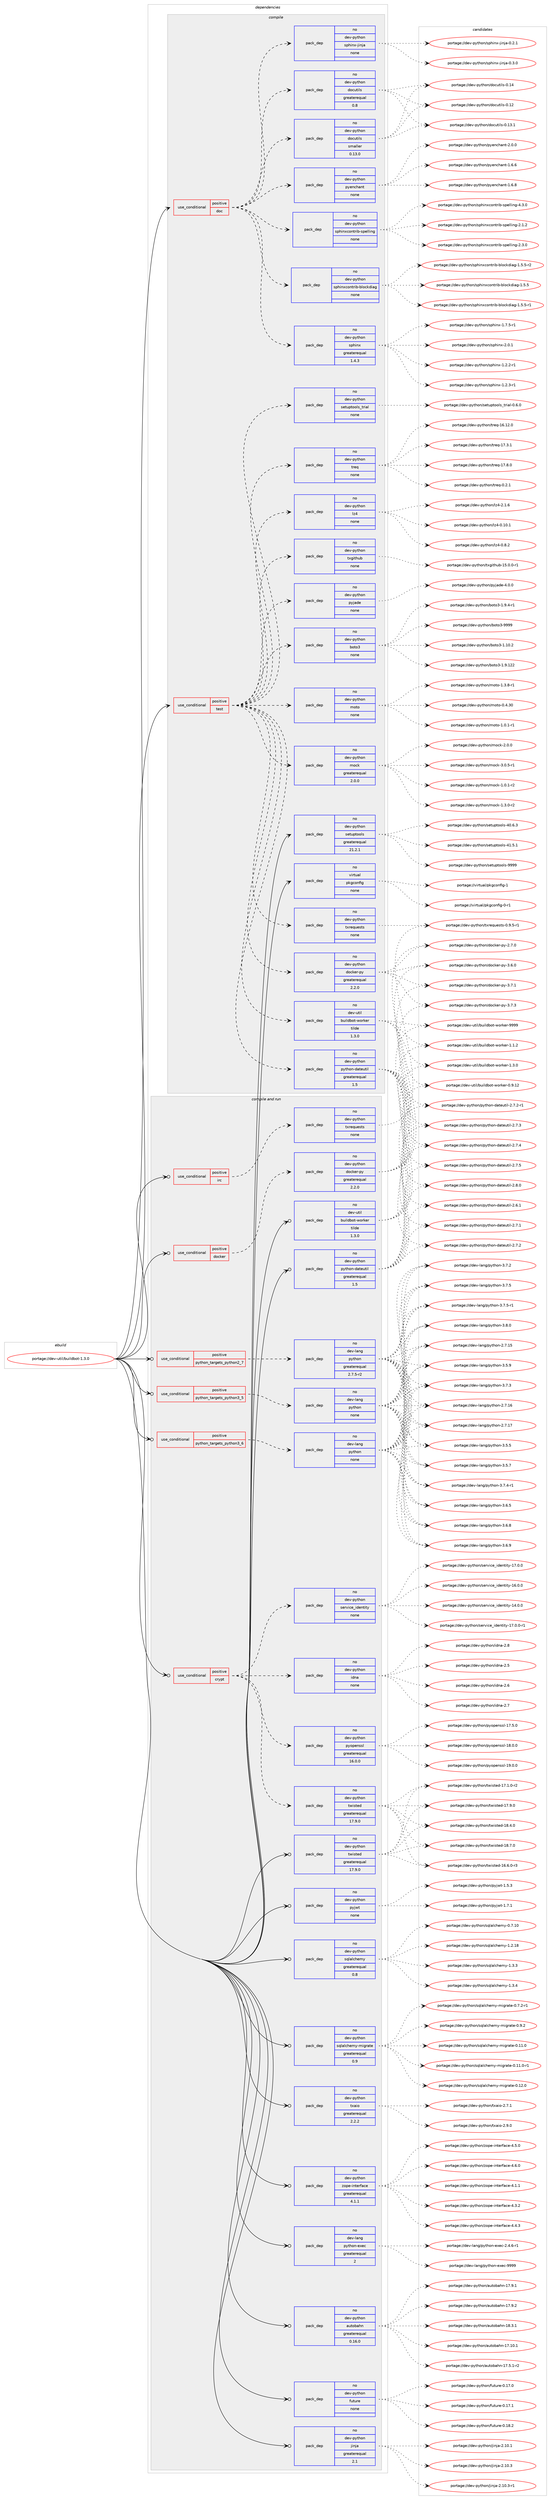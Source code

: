 digraph prolog {

# *************
# Graph options
# *************

newrank=true;
concentrate=true;
compound=true;
graph [rankdir=LR,fontname=Helvetica,fontsize=10,ranksep=1.5];#, ranksep=2.5, nodesep=0.2];
edge  [arrowhead=vee];
node  [fontname=Helvetica,fontsize=10];

# **********
# The ebuild
# **********

subgraph cluster_leftcol {
color=gray;
rank=same;
label=<<i>ebuild</i>>;
id [label="portage://dev-util/buildbot-1.3.0", color=red, width=4, href="../dev-util/buildbot-1.3.0.svg"];
}

# ****************
# The dependencies
# ****************

subgraph cluster_midcol {
color=gray;
label=<<i>dependencies</i>>;
subgraph cluster_compile {
fillcolor="#eeeeee";
style=filled;
label=<<i>compile</i>>;
subgraph cond70433 {
dependency259307 [label=<<TABLE BORDER="0" CELLBORDER="1" CELLSPACING="0" CELLPADDING="4"><TR><TD ROWSPAN="3" CELLPADDING="10">use_conditional</TD></TR><TR><TD>positive</TD></TR><TR><TD>doc</TD></TR></TABLE>>, shape=none, color=red];
subgraph pack185255 {
dependency259308 [label=<<TABLE BORDER="0" CELLBORDER="1" CELLSPACING="0" CELLPADDING="4" WIDTH="220"><TR><TD ROWSPAN="6" CELLPADDING="30">pack_dep</TD></TR><TR><TD WIDTH="110">no</TD></TR><TR><TD>dev-python</TD></TR><TR><TD>sphinx</TD></TR><TR><TD>greaterequal</TD></TR><TR><TD>1.4.3</TD></TR></TABLE>>, shape=none, color=blue];
}
dependency259307:e -> dependency259308:w [weight=20,style="dashed",arrowhead="vee"];
subgraph pack185256 {
dependency259309 [label=<<TABLE BORDER="0" CELLBORDER="1" CELLSPACING="0" CELLPADDING="4" WIDTH="220"><TR><TD ROWSPAN="6" CELLPADDING="30">pack_dep</TD></TR><TR><TD WIDTH="110">no</TD></TR><TR><TD>dev-python</TD></TR><TR><TD>sphinxcontrib-blockdiag</TD></TR><TR><TD>none</TD></TR><TR><TD></TD></TR></TABLE>>, shape=none, color=blue];
}
dependency259307:e -> dependency259309:w [weight=20,style="dashed",arrowhead="vee"];
subgraph pack185257 {
dependency259310 [label=<<TABLE BORDER="0" CELLBORDER="1" CELLSPACING="0" CELLPADDING="4" WIDTH="220"><TR><TD ROWSPAN="6" CELLPADDING="30">pack_dep</TD></TR><TR><TD WIDTH="110">no</TD></TR><TR><TD>dev-python</TD></TR><TR><TD>sphinxcontrib-spelling</TD></TR><TR><TD>none</TD></TR><TR><TD></TD></TR></TABLE>>, shape=none, color=blue];
}
dependency259307:e -> dependency259310:w [weight=20,style="dashed",arrowhead="vee"];
subgraph pack185258 {
dependency259311 [label=<<TABLE BORDER="0" CELLBORDER="1" CELLSPACING="0" CELLPADDING="4" WIDTH="220"><TR><TD ROWSPAN="6" CELLPADDING="30">pack_dep</TD></TR><TR><TD WIDTH="110">no</TD></TR><TR><TD>dev-python</TD></TR><TR><TD>pyenchant</TD></TR><TR><TD>none</TD></TR><TR><TD></TD></TR></TABLE>>, shape=none, color=blue];
}
dependency259307:e -> dependency259311:w [weight=20,style="dashed",arrowhead="vee"];
subgraph pack185259 {
dependency259312 [label=<<TABLE BORDER="0" CELLBORDER="1" CELLSPACING="0" CELLPADDING="4" WIDTH="220"><TR><TD ROWSPAN="6" CELLPADDING="30">pack_dep</TD></TR><TR><TD WIDTH="110">no</TD></TR><TR><TD>dev-python</TD></TR><TR><TD>docutils</TD></TR><TR><TD>greaterequal</TD></TR><TR><TD>0.8</TD></TR></TABLE>>, shape=none, color=blue];
}
dependency259307:e -> dependency259312:w [weight=20,style="dashed",arrowhead="vee"];
subgraph pack185260 {
dependency259313 [label=<<TABLE BORDER="0" CELLBORDER="1" CELLSPACING="0" CELLPADDING="4" WIDTH="220"><TR><TD ROWSPAN="6" CELLPADDING="30">pack_dep</TD></TR><TR><TD WIDTH="110">no</TD></TR><TR><TD>dev-python</TD></TR><TR><TD>docutils</TD></TR><TR><TD>smaller</TD></TR><TR><TD>0.13.0</TD></TR></TABLE>>, shape=none, color=blue];
}
dependency259307:e -> dependency259313:w [weight=20,style="dashed",arrowhead="vee"];
subgraph pack185261 {
dependency259314 [label=<<TABLE BORDER="0" CELLBORDER="1" CELLSPACING="0" CELLPADDING="4" WIDTH="220"><TR><TD ROWSPAN="6" CELLPADDING="30">pack_dep</TD></TR><TR><TD WIDTH="110">no</TD></TR><TR><TD>dev-python</TD></TR><TR><TD>sphinx-jinja</TD></TR><TR><TD>none</TD></TR><TR><TD></TD></TR></TABLE>>, shape=none, color=blue];
}
dependency259307:e -> dependency259314:w [weight=20,style="dashed",arrowhead="vee"];
}
id:e -> dependency259307:w [weight=20,style="solid",arrowhead="vee"];
subgraph cond70434 {
dependency259315 [label=<<TABLE BORDER="0" CELLBORDER="1" CELLSPACING="0" CELLPADDING="4"><TR><TD ROWSPAN="3" CELLPADDING="10">use_conditional</TD></TR><TR><TD>positive</TD></TR><TR><TD>test</TD></TR></TABLE>>, shape=none, color=red];
subgraph pack185262 {
dependency259316 [label=<<TABLE BORDER="0" CELLBORDER="1" CELLSPACING="0" CELLPADDING="4" WIDTH="220"><TR><TD ROWSPAN="6" CELLPADDING="30">pack_dep</TD></TR><TR><TD WIDTH="110">no</TD></TR><TR><TD>dev-python</TD></TR><TR><TD>python-dateutil</TD></TR><TR><TD>greaterequal</TD></TR><TR><TD>1.5</TD></TR></TABLE>>, shape=none, color=blue];
}
dependency259315:e -> dependency259316:w [weight=20,style="dashed",arrowhead="vee"];
subgraph pack185263 {
dependency259317 [label=<<TABLE BORDER="0" CELLBORDER="1" CELLSPACING="0" CELLPADDING="4" WIDTH="220"><TR><TD ROWSPAN="6" CELLPADDING="30">pack_dep</TD></TR><TR><TD WIDTH="110">no</TD></TR><TR><TD>dev-python</TD></TR><TR><TD>mock</TD></TR><TR><TD>greaterequal</TD></TR><TR><TD>2.0.0</TD></TR></TABLE>>, shape=none, color=blue];
}
dependency259315:e -> dependency259317:w [weight=20,style="dashed",arrowhead="vee"];
subgraph pack185264 {
dependency259318 [label=<<TABLE BORDER="0" CELLBORDER="1" CELLSPACING="0" CELLPADDING="4" WIDTH="220"><TR><TD ROWSPAN="6" CELLPADDING="30">pack_dep</TD></TR><TR><TD WIDTH="110">no</TD></TR><TR><TD>dev-python</TD></TR><TR><TD>moto</TD></TR><TR><TD>none</TD></TR><TR><TD></TD></TR></TABLE>>, shape=none, color=blue];
}
dependency259315:e -> dependency259318:w [weight=20,style="dashed",arrowhead="vee"];
subgraph pack185265 {
dependency259319 [label=<<TABLE BORDER="0" CELLBORDER="1" CELLSPACING="0" CELLPADDING="4" WIDTH="220"><TR><TD ROWSPAN="6" CELLPADDING="30">pack_dep</TD></TR><TR><TD WIDTH="110">no</TD></TR><TR><TD>dev-python</TD></TR><TR><TD>boto3</TD></TR><TR><TD>none</TD></TR><TR><TD></TD></TR></TABLE>>, shape=none, color=blue];
}
dependency259315:e -> dependency259319:w [weight=20,style="dashed",arrowhead="vee"];
subgraph pack185266 {
dependency259320 [label=<<TABLE BORDER="0" CELLBORDER="1" CELLSPACING="0" CELLPADDING="4" WIDTH="220"><TR><TD ROWSPAN="6" CELLPADDING="30">pack_dep</TD></TR><TR><TD WIDTH="110">no</TD></TR><TR><TD>dev-python</TD></TR><TR><TD>pyjade</TD></TR><TR><TD>none</TD></TR><TR><TD></TD></TR></TABLE>>, shape=none, color=blue];
}
dependency259315:e -> dependency259320:w [weight=20,style="dashed",arrowhead="vee"];
subgraph pack185267 {
dependency259321 [label=<<TABLE BORDER="0" CELLBORDER="1" CELLSPACING="0" CELLPADDING="4" WIDTH="220"><TR><TD ROWSPAN="6" CELLPADDING="30">pack_dep</TD></TR><TR><TD WIDTH="110">no</TD></TR><TR><TD>dev-python</TD></TR><TR><TD>txgithub</TD></TR><TR><TD>none</TD></TR><TR><TD></TD></TR></TABLE>>, shape=none, color=blue];
}
dependency259315:e -> dependency259321:w [weight=20,style="dashed",arrowhead="vee"];
subgraph pack185268 {
dependency259322 [label=<<TABLE BORDER="0" CELLBORDER="1" CELLSPACING="0" CELLPADDING="4" WIDTH="220"><TR><TD ROWSPAN="6" CELLPADDING="30">pack_dep</TD></TR><TR><TD WIDTH="110">no</TD></TR><TR><TD>dev-python</TD></TR><TR><TD>txrequests</TD></TR><TR><TD>none</TD></TR><TR><TD></TD></TR></TABLE>>, shape=none, color=blue];
}
dependency259315:e -> dependency259322:w [weight=20,style="dashed",arrowhead="vee"];
subgraph pack185269 {
dependency259323 [label=<<TABLE BORDER="0" CELLBORDER="1" CELLSPACING="0" CELLPADDING="4" WIDTH="220"><TR><TD ROWSPAN="6" CELLPADDING="30">pack_dep</TD></TR><TR><TD WIDTH="110">no</TD></TR><TR><TD>dev-python</TD></TR><TR><TD>lz4</TD></TR><TR><TD>none</TD></TR><TR><TD></TD></TR></TABLE>>, shape=none, color=blue];
}
dependency259315:e -> dependency259323:w [weight=20,style="dashed",arrowhead="vee"];
subgraph pack185270 {
dependency259324 [label=<<TABLE BORDER="0" CELLBORDER="1" CELLSPACING="0" CELLPADDING="4" WIDTH="220"><TR><TD ROWSPAN="6" CELLPADDING="30">pack_dep</TD></TR><TR><TD WIDTH="110">no</TD></TR><TR><TD>dev-python</TD></TR><TR><TD>treq</TD></TR><TR><TD>none</TD></TR><TR><TD></TD></TR></TABLE>>, shape=none, color=blue];
}
dependency259315:e -> dependency259324:w [weight=20,style="dashed",arrowhead="vee"];
subgraph pack185271 {
dependency259325 [label=<<TABLE BORDER="0" CELLBORDER="1" CELLSPACING="0" CELLPADDING="4" WIDTH="220"><TR><TD ROWSPAN="6" CELLPADDING="30">pack_dep</TD></TR><TR><TD WIDTH="110">no</TD></TR><TR><TD>dev-python</TD></TR><TR><TD>setuptools_trial</TD></TR><TR><TD>none</TD></TR><TR><TD></TD></TR></TABLE>>, shape=none, color=blue];
}
dependency259315:e -> dependency259325:w [weight=20,style="dashed",arrowhead="vee"];
subgraph pack185272 {
dependency259326 [label=<<TABLE BORDER="0" CELLBORDER="1" CELLSPACING="0" CELLPADDING="4" WIDTH="220"><TR><TD ROWSPAN="6" CELLPADDING="30">pack_dep</TD></TR><TR><TD WIDTH="110">no</TD></TR><TR><TD>dev-util</TD></TR><TR><TD>buildbot-worker</TD></TR><TR><TD>tilde</TD></TR><TR><TD>1.3.0</TD></TR></TABLE>>, shape=none, color=blue];
}
dependency259315:e -> dependency259326:w [weight=20,style="dashed",arrowhead="vee"];
subgraph pack185273 {
dependency259327 [label=<<TABLE BORDER="0" CELLBORDER="1" CELLSPACING="0" CELLPADDING="4" WIDTH="220"><TR><TD ROWSPAN="6" CELLPADDING="30">pack_dep</TD></TR><TR><TD WIDTH="110">no</TD></TR><TR><TD>dev-python</TD></TR><TR><TD>docker-py</TD></TR><TR><TD>greaterequal</TD></TR><TR><TD>2.2.0</TD></TR></TABLE>>, shape=none, color=blue];
}
dependency259315:e -> dependency259327:w [weight=20,style="dashed",arrowhead="vee"];
}
id:e -> dependency259315:w [weight=20,style="solid",arrowhead="vee"];
subgraph pack185274 {
dependency259328 [label=<<TABLE BORDER="0" CELLBORDER="1" CELLSPACING="0" CELLPADDING="4" WIDTH="220"><TR><TD ROWSPAN="6" CELLPADDING="30">pack_dep</TD></TR><TR><TD WIDTH="110">no</TD></TR><TR><TD>dev-python</TD></TR><TR><TD>setuptools</TD></TR><TR><TD>greaterequal</TD></TR><TR><TD>21.2.1</TD></TR></TABLE>>, shape=none, color=blue];
}
id:e -> dependency259328:w [weight=20,style="solid",arrowhead="vee"];
subgraph pack185275 {
dependency259329 [label=<<TABLE BORDER="0" CELLBORDER="1" CELLSPACING="0" CELLPADDING="4" WIDTH="220"><TR><TD ROWSPAN="6" CELLPADDING="30">pack_dep</TD></TR><TR><TD WIDTH="110">no</TD></TR><TR><TD>virtual</TD></TR><TR><TD>pkgconfig</TD></TR><TR><TD>none</TD></TR><TR><TD></TD></TR></TABLE>>, shape=none, color=blue];
}
id:e -> dependency259329:w [weight=20,style="solid",arrowhead="vee"];
}
subgraph cluster_compileandrun {
fillcolor="#eeeeee";
style=filled;
label=<<i>compile and run</i>>;
subgraph cond70435 {
dependency259330 [label=<<TABLE BORDER="0" CELLBORDER="1" CELLSPACING="0" CELLPADDING="4"><TR><TD ROWSPAN="3" CELLPADDING="10">use_conditional</TD></TR><TR><TD>positive</TD></TR><TR><TD>crypt</TD></TR></TABLE>>, shape=none, color=red];
subgraph pack185276 {
dependency259331 [label=<<TABLE BORDER="0" CELLBORDER="1" CELLSPACING="0" CELLPADDING="4" WIDTH="220"><TR><TD ROWSPAN="6" CELLPADDING="30">pack_dep</TD></TR><TR><TD WIDTH="110">no</TD></TR><TR><TD>dev-python</TD></TR><TR><TD>twisted</TD></TR><TR><TD>greaterequal</TD></TR><TR><TD>17.9.0</TD></TR></TABLE>>, shape=none, color=blue];
}
dependency259330:e -> dependency259331:w [weight=20,style="dashed",arrowhead="vee"];
subgraph pack185277 {
dependency259332 [label=<<TABLE BORDER="0" CELLBORDER="1" CELLSPACING="0" CELLPADDING="4" WIDTH="220"><TR><TD ROWSPAN="6" CELLPADDING="30">pack_dep</TD></TR><TR><TD WIDTH="110">no</TD></TR><TR><TD>dev-python</TD></TR><TR><TD>pyopenssl</TD></TR><TR><TD>greaterequal</TD></TR><TR><TD>16.0.0</TD></TR></TABLE>>, shape=none, color=blue];
}
dependency259330:e -> dependency259332:w [weight=20,style="dashed",arrowhead="vee"];
subgraph pack185278 {
dependency259333 [label=<<TABLE BORDER="0" CELLBORDER="1" CELLSPACING="0" CELLPADDING="4" WIDTH="220"><TR><TD ROWSPAN="6" CELLPADDING="30">pack_dep</TD></TR><TR><TD WIDTH="110">no</TD></TR><TR><TD>dev-python</TD></TR><TR><TD>idna</TD></TR><TR><TD>none</TD></TR><TR><TD></TD></TR></TABLE>>, shape=none, color=blue];
}
dependency259330:e -> dependency259333:w [weight=20,style="dashed",arrowhead="vee"];
subgraph pack185279 {
dependency259334 [label=<<TABLE BORDER="0" CELLBORDER="1" CELLSPACING="0" CELLPADDING="4" WIDTH="220"><TR><TD ROWSPAN="6" CELLPADDING="30">pack_dep</TD></TR><TR><TD WIDTH="110">no</TD></TR><TR><TD>dev-python</TD></TR><TR><TD>service_identity</TD></TR><TR><TD>none</TD></TR><TR><TD></TD></TR></TABLE>>, shape=none, color=blue];
}
dependency259330:e -> dependency259334:w [weight=20,style="dashed",arrowhead="vee"];
}
id:e -> dependency259330:w [weight=20,style="solid",arrowhead="odotvee"];
subgraph cond70436 {
dependency259335 [label=<<TABLE BORDER="0" CELLBORDER="1" CELLSPACING="0" CELLPADDING="4"><TR><TD ROWSPAN="3" CELLPADDING="10">use_conditional</TD></TR><TR><TD>positive</TD></TR><TR><TD>docker</TD></TR></TABLE>>, shape=none, color=red];
subgraph pack185280 {
dependency259336 [label=<<TABLE BORDER="0" CELLBORDER="1" CELLSPACING="0" CELLPADDING="4" WIDTH="220"><TR><TD ROWSPAN="6" CELLPADDING="30">pack_dep</TD></TR><TR><TD WIDTH="110">no</TD></TR><TR><TD>dev-python</TD></TR><TR><TD>docker-py</TD></TR><TR><TD>greaterequal</TD></TR><TR><TD>2.2.0</TD></TR></TABLE>>, shape=none, color=blue];
}
dependency259335:e -> dependency259336:w [weight=20,style="dashed",arrowhead="vee"];
}
id:e -> dependency259335:w [weight=20,style="solid",arrowhead="odotvee"];
subgraph cond70437 {
dependency259337 [label=<<TABLE BORDER="0" CELLBORDER="1" CELLSPACING="0" CELLPADDING="4"><TR><TD ROWSPAN="3" CELLPADDING="10">use_conditional</TD></TR><TR><TD>positive</TD></TR><TR><TD>irc</TD></TR></TABLE>>, shape=none, color=red];
subgraph pack185281 {
dependency259338 [label=<<TABLE BORDER="0" CELLBORDER="1" CELLSPACING="0" CELLPADDING="4" WIDTH="220"><TR><TD ROWSPAN="6" CELLPADDING="30">pack_dep</TD></TR><TR><TD WIDTH="110">no</TD></TR><TR><TD>dev-python</TD></TR><TR><TD>txrequests</TD></TR><TR><TD>none</TD></TR><TR><TD></TD></TR></TABLE>>, shape=none, color=blue];
}
dependency259337:e -> dependency259338:w [weight=20,style="dashed",arrowhead="vee"];
}
id:e -> dependency259337:w [weight=20,style="solid",arrowhead="odotvee"];
subgraph cond70438 {
dependency259339 [label=<<TABLE BORDER="0" CELLBORDER="1" CELLSPACING="0" CELLPADDING="4"><TR><TD ROWSPAN="3" CELLPADDING="10">use_conditional</TD></TR><TR><TD>positive</TD></TR><TR><TD>python_targets_python2_7</TD></TR></TABLE>>, shape=none, color=red];
subgraph pack185282 {
dependency259340 [label=<<TABLE BORDER="0" CELLBORDER="1" CELLSPACING="0" CELLPADDING="4" WIDTH="220"><TR><TD ROWSPAN="6" CELLPADDING="30">pack_dep</TD></TR><TR><TD WIDTH="110">no</TD></TR><TR><TD>dev-lang</TD></TR><TR><TD>python</TD></TR><TR><TD>greaterequal</TD></TR><TR><TD>2.7.5-r2</TD></TR></TABLE>>, shape=none, color=blue];
}
dependency259339:e -> dependency259340:w [weight=20,style="dashed",arrowhead="vee"];
}
id:e -> dependency259339:w [weight=20,style="solid",arrowhead="odotvee"];
subgraph cond70439 {
dependency259341 [label=<<TABLE BORDER="0" CELLBORDER="1" CELLSPACING="0" CELLPADDING="4"><TR><TD ROWSPAN="3" CELLPADDING="10">use_conditional</TD></TR><TR><TD>positive</TD></TR><TR><TD>python_targets_python3_5</TD></TR></TABLE>>, shape=none, color=red];
subgraph pack185283 {
dependency259342 [label=<<TABLE BORDER="0" CELLBORDER="1" CELLSPACING="0" CELLPADDING="4" WIDTH="220"><TR><TD ROWSPAN="6" CELLPADDING="30">pack_dep</TD></TR><TR><TD WIDTH="110">no</TD></TR><TR><TD>dev-lang</TD></TR><TR><TD>python</TD></TR><TR><TD>none</TD></TR><TR><TD></TD></TR></TABLE>>, shape=none, color=blue];
}
dependency259341:e -> dependency259342:w [weight=20,style="dashed",arrowhead="vee"];
}
id:e -> dependency259341:w [weight=20,style="solid",arrowhead="odotvee"];
subgraph cond70440 {
dependency259343 [label=<<TABLE BORDER="0" CELLBORDER="1" CELLSPACING="0" CELLPADDING="4"><TR><TD ROWSPAN="3" CELLPADDING="10">use_conditional</TD></TR><TR><TD>positive</TD></TR><TR><TD>python_targets_python3_6</TD></TR></TABLE>>, shape=none, color=red];
subgraph pack185284 {
dependency259344 [label=<<TABLE BORDER="0" CELLBORDER="1" CELLSPACING="0" CELLPADDING="4" WIDTH="220"><TR><TD ROWSPAN="6" CELLPADDING="30">pack_dep</TD></TR><TR><TD WIDTH="110">no</TD></TR><TR><TD>dev-lang</TD></TR><TR><TD>python</TD></TR><TR><TD>none</TD></TR><TR><TD></TD></TR></TABLE>>, shape=none, color=blue];
}
dependency259343:e -> dependency259344:w [weight=20,style="dashed",arrowhead="vee"];
}
id:e -> dependency259343:w [weight=20,style="solid",arrowhead="odotvee"];
subgraph pack185285 {
dependency259345 [label=<<TABLE BORDER="0" CELLBORDER="1" CELLSPACING="0" CELLPADDING="4" WIDTH="220"><TR><TD ROWSPAN="6" CELLPADDING="30">pack_dep</TD></TR><TR><TD WIDTH="110">no</TD></TR><TR><TD>dev-lang</TD></TR><TR><TD>python-exec</TD></TR><TR><TD>greaterequal</TD></TR><TR><TD>2</TD></TR></TABLE>>, shape=none, color=blue];
}
id:e -> dependency259345:w [weight=20,style="solid",arrowhead="odotvee"];
subgraph pack185286 {
dependency259346 [label=<<TABLE BORDER="0" CELLBORDER="1" CELLSPACING="0" CELLPADDING="4" WIDTH="220"><TR><TD ROWSPAN="6" CELLPADDING="30">pack_dep</TD></TR><TR><TD WIDTH="110">no</TD></TR><TR><TD>dev-python</TD></TR><TR><TD>autobahn</TD></TR><TR><TD>greaterequal</TD></TR><TR><TD>0.16.0</TD></TR></TABLE>>, shape=none, color=blue];
}
id:e -> dependency259346:w [weight=20,style="solid",arrowhead="odotvee"];
subgraph pack185287 {
dependency259347 [label=<<TABLE BORDER="0" CELLBORDER="1" CELLSPACING="0" CELLPADDING="4" WIDTH="220"><TR><TD ROWSPAN="6" CELLPADDING="30">pack_dep</TD></TR><TR><TD WIDTH="110">no</TD></TR><TR><TD>dev-python</TD></TR><TR><TD>future</TD></TR><TR><TD>none</TD></TR><TR><TD></TD></TR></TABLE>>, shape=none, color=blue];
}
id:e -> dependency259347:w [weight=20,style="solid",arrowhead="odotvee"];
subgraph pack185288 {
dependency259348 [label=<<TABLE BORDER="0" CELLBORDER="1" CELLSPACING="0" CELLPADDING="4" WIDTH="220"><TR><TD ROWSPAN="6" CELLPADDING="30">pack_dep</TD></TR><TR><TD WIDTH="110">no</TD></TR><TR><TD>dev-python</TD></TR><TR><TD>jinja</TD></TR><TR><TD>greaterequal</TD></TR><TR><TD>2.1</TD></TR></TABLE>>, shape=none, color=blue];
}
id:e -> dependency259348:w [weight=20,style="solid",arrowhead="odotvee"];
subgraph pack185289 {
dependency259349 [label=<<TABLE BORDER="0" CELLBORDER="1" CELLSPACING="0" CELLPADDING="4" WIDTH="220"><TR><TD ROWSPAN="6" CELLPADDING="30">pack_dep</TD></TR><TR><TD WIDTH="110">no</TD></TR><TR><TD>dev-python</TD></TR><TR><TD>pyjwt</TD></TR><TR><TD>none</TD></TR><TR><TD></TD></TR></TABLE>>, shape=none, color=blue];
}
id:e -> dependency259349:w [weight=20,style="solid",arrowhead="odotvee"];
subgraph pack185290 {
dependency259350 [label=<<TABLE BORDER="0" CELLBORDER="1" CELLSPACING="0" CELLPADDING="4" WIDTH="220"><TR><TD ROWSPAN="6" CELLPADDING="30">pack_dep</TD></TR><TR><TD WIDTH="110">no</TD></TR><TR><TD>dev-python</TD></TR><TR><TD>python-dateutil</TD></TR><TR><TD>greaterequal</TD></TR><TR><TD>1.5</TD></TR></TABLE>>, shape=none, color=blue];
}
id:e -> dependency259350:w [weight=20,style="solid",arrowhead="odotvee"];
subgraph pack185291 {
dependency259351 [label=<<TABLE BORDER="0" CELLBORDER="1" CELLSPACING="0" CELLPADDING="4" WIDTH="220"><TR><TD ROWSPAN="6" CELLPADDING="30">pack_dep</TD></TR><TR><TD WIDTH="110">no</TD></TR><TR><TD>dev-python</TD></TR><TR><TD>sqlalchemy</TD></TR><TR><TD>greaterequal</TD></TR><TR><TD>0.8</TD></TR></TABLE>>, shape=none, color=blue];
}
id:e -> dependency259351:w [weight=20,style="solid",arrowhead="odotvee"];
subgraph pack185292 {
dependency259352 [label=<<TABLE BORDER="0" CELLBORDER="1" CELLSPACING="0" CELLPADDING="4" WIDTH="220"><TR><TD ROWSPAN="6" CELLPADDING="30">pack_dep</TD></TR><TR><TD WIDTH="110">no</TD></TR><TR><TD>dev-python</TD></TR><TR><TD>sqlalchemy-migrate</TD></TR><TR><TD>greaterequal</TD></TR><TR><TD>0.9</TD></TR></TABLE>>, shape=none, color=blue];
}
id:e -> dependency259352:w [weight=20,style="solid",arrowhead="odotvee"];
subgraph pack185293 {
dependency259353 [label=<<TABLE BORDER="0" CELLBORDER="1" CELLSPACING="0" CELLPADDING="4" WIDTH="220"><TR><TD ROWSPAN="6" CELLPADDING="30">pack_dep</TD></TR><TR><TD WIDTH="110">no</TD></TR><TR><TD>dev-python</TD></TR><TR><TD>twisted</TD></TR><TR><TD>greaterequal</TD></TR><TR><TD>17.9.0</TD></TR></TABLE>>, shape=none, color=blue];
}
id:e -> dependency259353:w [weight=20,style="solid",arrowhead="odotvee"];
subgraph pack185294 {
dependency259354 [label=<<TABLE BORDER="0" CELLBORDER="1" CELLSPACING="0" CELLPADDING="4" WIDTH="220"><TR><TD ROWSPAN="6" CELLPADDING="30">pack_dep</TD></TR><TR><TD WIDTH="110">no</TD></TR><TR><TD>dev-python</TD></TR><TR><TD>txaio</TD></TR><TR><TD>greaterequal</TD></TR><TR><TD>2.2.2</TD></TR></TABLE>>, shape=none, color=blue];
}
id:e -> dependency259354:w [weight=20,style="solid",arrowhead="odotvee"];
subgraph pack185295 {
dependency259355 [label=<<TABLE BORDER="0" CELLBORDER="1" CELLSPACING="0" CELLPADDING="4" WIDTH="220"><TR><TD ROWSPAN="6" CELLPADDING="30">pack_dep</TD></TR><TR><TD WIDTH="110">no</TD></TR><TR><TD>dev-python</TD></TR><TR><TD>zope-interface</TD></TR><TR><TD>greaterequal</TD></TR><TR><TD>4.1.1</TD></TR></TABLE>>, shape=none, color=blue];
}
id:e -> dependency259355:w [weight=20,style="solid",arrowhead="odotvee"];
subgraph pack185296 {
dependency259356 [label=<<TABLE BORDER="0" CELLBORDER="1" CELLSPACING="0" CELLPADDING="4" WIDTH="220"><TR><TD ROWSPAN="6" CELLPADDING="30">pack_dep</TD></TR><TR><TD WIDTH="110">no</TD></TR><TR><TD>dev-util</TD></TR><TR><TD>buildbot-worker</TD></TR><TR><TD>tilde</TD></TR><TR><TD>1.3.0</TD></TR></TABLE>>, shape=none, color=blue];
}
id:e -> dependency259356:w [weight=20,style="solid",arrowhead="odotvee"];
}
subgraph cluster_run {
fillcolor="#eeeeee";
style=filled;
label=<<i>run</i>>;
}
}

# **************
# The candidates
# **************

subgraph cluster_choices {
rank=same;
color=gray;
label=<<i>candidates</i>>;

subgraph choice185255 {
color=black;
nodesep=1;
choiceportage10010111845112121116104111110471151121041051101204549465046504511449 [label="portage://dev-python/sphinx-1.2.2-r1", color=red, width=4,href="../dev-python/sphinx-1.2.2-r1.svg"];
choiceportage10010111845112121116104111110471151121041051101204549465046514511449 [label="portage://dev-python/sphinx-1.2.3-r1", color=red, width=4,href="../dev-python/sphinx-1.2.3-r1.svg"];
choiceportage10010111845112121116104111110471151121041051101204549465546534511449 [label="portage://dev-python/sphinx-1.7.5-r1", color=red, width=4,href="../dev-python/sphinx-1.7.5-r1.svg"];
choiceportage1001011184511212111610411111047115112104105110120455046484649 [label="portage://dev-python/sphinx-2.0.1", color=red, width=4,href="../dev-python/sphinx-2.0.1.svg"];
dependency259308:e -> choiceportage10010111845112121116104111110471151121041051101204549465046504511449:w [style=dotted,weight="100"];
dependency259308:e -> choiceportage10010111845112121116104111110471151121041051101204549465046514511449:w [style=dotted,weight="100"];
dependency259308:e -> choiceportage10010111845112121116104111110471151121041051101204549465546534511449:w [style=dotted,weight="100"];
dependency259308:e -> choiceportage1001011184511212111610411111047115112104105110120455046484649:w [style=dotted,weight="100"];
}
subgraph choice185256 {
color=black;
nodesep=1;
choiceportage1001011184511212111610411111047115112104105110120991111101161141059845981081119910710010597103454946534653 [label="portage://dev-python/sphinxcontrib-blockdiag-1.5.5", color=red, width=4,href="../dev-python/sphinxcontrib-blockdiag-1.5.5.svg"];
choiceportage10010111845112121116104111110471151121041051101209911111011611410598459810811199107100105971034549465346534511449 [label="portage://dev-python/sphinxcontrib-blockdiag-1.5.5-r1", color=red, width=4,href="../dev-python/sphinxcontrib-blockdiag-1.5.5-r1.svg"];
choiceportage10010111845112121116104111110471151121041051101209911111011611410598459810811199107100105971034549465346534511450 [label="portage://dev-python/sphinxcontrib-blockdiag-1.5.5-r2", color=red, width=4,href="../dev-python/sphinxcontrib-blockdiag-1.5.5-r2.svg"];
dependency259309:e -> choiceportage1001011184511212111610411111047115112104105110120991111101161141059845981081119910710010597103454946534653:w [style=dotted,weight="100"];
dependency259309:e -> choiceportage10010111845112121116104111110471151121041051101209911111011611410598459810811199107100105971034549465346534511449:w [style=dotted,weight="100"];
dependency259309:e -> choiceportage10010111845112121116104111110471151121041051101209911111011611410598459810811199107100105971034549465346534511450:w [style=dotted,weight="100"];
}
subgraph choice185257 {
color=black;
nodesep=1;
choiceportage1001011184511212111610411111047115112104105110120991111101161141059845115112101108108105110103455046494650 [label="portage://dev-python/sphinxcontrib-spelling-2.1.2", color=red, width=4,href="../dev-python/sphinxcontrib-spelling-2.1.2.svg"];
choiceportage1001011184511212111610411111047115112104105110120991111101161141059845115112101108108105110103455046514648 [label="portage://dev-python/sphinxcontrib-spelling-2.3.0", color=red, width=4,href="../dev-python/sphinxcontrib-spelling-2.3.0.svg"];
choiceportage1001011184511212111610411111047115112104105110120991111101161141059845115112101108108105110103455246514648 [label="portage://dev-python/sphinxcontrib-spelling-4.3.0", color=red, width=4,href="../dev-python/sphinxcontrib-spelling-4.3.0.svg"];
dependency259310:e -> choiceportage1001011184511212111610411111047115112104105110120991111101161141059845115112101108108105110103455046494650:w [style=dotted,weight="100"];
dependency259310:e -> choiceportage1001011184511212111610411111047115112104105110120991111101161141059845115112101108108105110103455046514648:w [style=dotted,weight="100"];
dependency259310:e -> choiceportage1001011184511212111610411111047115112104105110120991111101161141059845115112101108108105110103455246514648:w [style=dotted,weight="100"];
}
subgraph choice185258 {
color=black;
nodesep=1;
choiceportage10010111845112121116104111110471121211011109910497110116454946544654 [label="portage://dev-python/pyenchant-1.6.6", color=red, width=4,href="../dev-python/pyenchant-1.6.6.svg"];
choiceportage10010111845112121116104111110471121211011109910497110116454946544656 [label="portage://dev-python/pyenchant-1.6.8", color=red, width=4,href="../dev-python/pyenchant-1.6.8.svg"];
choiceportage10010111845112121116104111110471121211011109910497110116455046484648 [label="portage://dev-python/pyenchant-2.0.0", color=red, width=4,href="../dev-python/pyenchant-2.0.0.svg"];
dependency259311:e -> choiceportage10010111845112121116104111110471121211011109910497110116454946544654:w [style=dotted,weight="100"];
dependency259311:e -> choiceportage10010111845112121116104111110471121211011109910497110116454946544656:w [style=dotted,weight="100"];
dependency259311:e -> choiceportage10010111845112121116104111110471121211011109910497110116455046484648:w [style=dotted,weight="100"];
}
subgraph choice185259 {
color=black;
nodesep=1;
choiceportage1001011184511212111610411111047100111991171161051081154548464950 [label="portage://dev-python/docutils-0.12", color=red, width=4,href="../dev-python/docutils-0.12.svg"];
choiceportage10010111845112121116104111110471001119911711610510811545484649514649 [label="portage://dev-python/docutils-0.13.1", color=red, width=4,href="../dev-python/docutils-0.13.1.svg"];
choiceportage1001011184511212111610411111047100111991171161051081154548464952 [label="portage://dev-python/docutils-0.14", color=red, width=4,href="../dev-python/docutils-0.14.svg"];
dependency259312:e -> choiceportage1001011184511212111610411111047100111991171161051081154548464950:w [style=dotted,weight="100"];
dependency259312:e -> choiceportage10010111845112121116104111110471001119911711610510811545484649514649:w [style=dotted,weight="100"];
dependency259312:e -> choiceportage1001011184511212111610411111047100111991171161051081154548464952:w [style=dotted,weight="100"];
}
subgraph choice185260 {
color=black;
nodesep=1;
choiceportage1001011184511212111610411111047100111991171161051081154548464950 [label="portage://dev-python/docutils-0.12", color=red, width=4,href="../dev-python/docutils-0.12.svg"];
choiceportage10010111845112121116104111110471001119911711610510811545484649514649 [label="portage://dev-python/docutils-0.13.1", color=red, width=4,href="../dev-python/docutils-0.13.1.svg"];
choiceportage1001011184511212111610411111047100111991171161051081154548464952 [label="portage://dev-python/docutils-0.14", color=red, width=4,href="../dev-python/docutils-0.14.svg"];
dependency259313:e -> choiceportage1001011184511212111610411111047100111991171161051081154548464950:w [style=dotted,weight="100"];
dependency259313:e -> choiceportage10010111845112121116104111110471001119911711610510811545484649514649:w [style=dotted,weight="100"];
dependency259313:e -> choiceportage1001011184511212111610411111047100111991171161051081154548464952:w [style=dotted,weight="100"];
}
subgraph choice185261 {
color=black;
nodesep=1;
choiceportage10010111845112121116104111110471151121041051101204510610511010697454846504649 [label="portage://dev-python/sphinx-jinja-0.2.1", color=red, width=4,href="../dev-python/sphinx-jinja-0.2.1.svg"];
choiceportage10010111845112121116104111110471151121041051101204510610511010697454846514648 [label="portage://dev-python/sphinx-jinja-0.3.0", color=red, width=4,href="../dev-python/sphinx-jinja-0.3.0.svg"];
dependency259314:e -> choiceportage10010111845112121116104111110471151121041051101204510610511010697454846504649:w [style=dotted,weight="100"];
dependency259314:e -> choiceportage10010111845112121116104111110471151121041051101204510610511010697454846514648:w [style=dotted,weight="100"];
}
subgraph choice185262 {
color=black;
nodesep=1;
choiceportage10010111845112121116104111110471121211161041111104510097116101117116105108455046544649 [label="portage://dev-python/python-dateutil-2.6.1", color=red, width=4,href="../dev-python/python-dateutil-2.6.1.svg"];
choiceportage10010111845112121116104111110471121211161041111104510097116101117116105108455046554649 [label="portage://dev-python/python-dateutil-2.7.1", color=red, width=4,href="../dev-python/python-dateutil-2.7.1.svg"];
choiceportage10010111845112121116104111110471121211161041111104510097116101117116105108455046554650 [label="portage://dev-python/python-dateutil-2.7.2", color=red, width=4,href="../dev-python/python-dateutil-2.7.2.svg"];
choiceportage100101118451121211161041111104711212111610411111045100971161011171161051084550465546504511449 [label="portage://dev-python/python-dateutil-2.7.2-r1", color=red, width=4,href="../dev-python/python-dateutil-2.7.2-r1.svg"];
choiceportage10010111845112121116104111110471121211161041111104510097116101117116105108455046554651 [label="portage://dev-python/python-dateutil-2.7.3", color=red, width=4,href="../dev-python/python-dateutil-2.7.3.svg"];
choiceportage10010111845112121116104111110471121211161041111104510097116101117116105108455046554652 [label="portage://dev-python/python-dateutil-2.7.4", color=red, width=4,href="../dev-python/python-dateutil-2.7.4.svg"];
choiceportage10010111845112121116104111110471121211161041111104510097116101117116105108455046554653 [label="portage://dev-python/python-dateutil-2.7.5", color=red, width=4,href="../dev-python/python-dateutil-2.7.5.svg"];
choiceportage10010111845112121116104111110471121211161041111104510097116101117116105108455046564648 [label="portage://dev-python/python-dateutil-2.8.0", color=red, width=4,href="../dev-python/python-dateutil-2.8.0.svg"];
dependency259316:e -> choiceportage10010111845112121116104111110471121211161041111104510097116101117116105108455046544649:w [style=dotted,weight="100"];
dependency259316:e -> choiceportage10010111845112121116104111110471121211161041111104510097116101117116105108455046554649:w [style=dotted,weight="100"];
dependency259316:e -> choiceportage10010111845112121116104111110471121211161041111104510097116101117116105108455046554650:w [style=dotted,weight="100"];
dependency259316:e -> choiceportage100101118451121211161041111104711212111610411111045100971161011171161051084550465546504511449:w [style=dotted,weight="100"];
dependency259316:e -> choiceportage10010111845112121116104111110471121211161041111104510097116101117116105108455046554651:w [style=dotted,weight="100"];
dependency259316:e -> choiceportage10010111845112121116104111110471121211161041111104510097116101117116105108455046554652:w [style=dotted,weight="100"];
dependency259316:e -> choiceportage10010111845112121116104111110471121211161041111104510097116101117116105108455046554653:w [style=dotted,weight="100"];
dependency259316:e -> choiceportage10010111845112121116104111110471121211161041111104510097116101117116105108455046564648:w [style=dotted,weight="100"];
}
subgraph choice185263 {
color=black;
nodesep=1;
choiceportage1001011184511212111610411111047109111991074549464846494511450 [label="portage://dev-python/mock-1.0.1-r2", color=red, width=4,href="../dev-python/mock-1.0.1-r2.svg"];
choiceportage1001011184511212111610411111047109111991074549465146484511450 [label="portage://dev-python/mock-1.3.0-r2", color=red, width=4,href="../dev-python/mock-1.3.0-r2.svg"];
choiceportage100101118451121211161041111104710911199107455046484648 [label="portage://dev-python/mock-2.0.0", color=red, width=4,href="../dev-python/mock-2.0.0.svg"];
choiceportage1001011184511212111610411111047109111991074551464846534511449 [label="portage://dev-python/mock-3.0.5-r1", color=red, width=4,href="../dev-python/mock-3.0.5-r1.svg"];
dependency259317:e -> choiceportage1001011184511212111610411111047109111991074549464846494511450:w [style=dotted,weight="100"];
dependency259317:e -> choiceportage1001011184511212111610411111047109111991074549465146484511450:w [style=dotted,weight="100"];
dependency259317:e -> choiceportage100101118451121211161041111104710911199107455046484648:w [style=dotted,weight="100"];
dependency259317:e -> choiceportage1001011184511212111610411111047109111991074551464846534511449:w [style=dotted,weight="100"];
}
subgraph choice185264 {
color=black;
nodesep=1;
choiceportage100101118451121211161041111104710911111611145484652465148 [label="portage://dev-python/moto-0.4.30", color=red, width=4,href="../dev-python/moto-0.4.30.svg"];
choiceportage10010111845112121116104111110471091111161114549464846494511449 [label="portage://dev-python/moto-1.0.1-r1", color=red, width=4,href="../dev-python/moto-1.0.1-r1.svg"];
choiceportage10010111845112121116104111110471091111161114549465146564511449 [label="portage://dev-python/moto-1.3.8-r1", color=red, width=4,href="../dev-python/moto-1.3.8-r1.svg"];
dependency259318:e -> choiceportage100101118451121211161041111104710911111611145484652465148:w [style=dotted,weight="100"];
dependency259318:e -> choiceportage10010111845112121116104111110471091111161114549464846494511449:w [style=dotted,weight="100"];
dependency259318:e -> choiceportage10010111845112121116104111110471091111161114549465146564511449:w [style=dotted,weight="100"];
}
subgraph choice185265 {
color=black;
nodesep=1;
choiceportage1001011184511212111610411111047981111161115145494649484650 [label="portage://dev-python/boto3-1.10.2", color=red, width=4,href="../dev-python/boto3-1.10.2.svg"];
choiceportage100101118451121211161041111104798111116111514549465746495050 [label="portage://dev-python/boto3-1.9.122", color=red, width=4,href="../dev-python/boto3-1.9.122.svg"];
choiceportage100101118451121211161041111104798111116111514549465746524511449 [label="portage://dev-python/boto3-1.9.4-r1", color=red, width=4,href="../dev-python/boto3-1.9.4-r1.svg"];
choiceportage100101118451121211161041111104798111116111514557575757 [label="portage://dev-python/boto3-9999", color=red, width=4,href="../dev-python/boto3-9999.svg"];
dependency259319:e -> choiceportage1001011184511212111610411111047981111161115145494649484650:w [style=dotted,weight="100"];
dependency259319:e -> choiceportage100101118451121211161041111104798111116111514549465746495050:w [style=dotted,weight="100"];
dependency259319:e -> choiceportage100101118451121211161041111104798111116111514549465746524511449:w [style=dotted,weight="100"];
dependency259319:e -> choiceportage100101118451121211161041111104798111116111514557575757:w [style=dotted,weight="100"];
}
subgraph choice185266 {
color=black;
nodesep=1;
choiceportage100101118451121211161041111104711212110697100101455246484648 [label="portage://dev-python/pyjade-4.0.0", color=red, width=4,href="../dev-python/pyjade-4.0.0.svg"];
dependency259320:e -> choiceportage100101118451121211161041111104711212110697100101455246484648:w [style=dotted,weight="100"];
}
subgraph choice185267 {
color=black;
nodesep=1;
choiceportage100101118451121211161041111104711612010310511610411798454953464846484511449 [label="portage://dev-python/txgithub-15.0.0-r1", color=red, width=4,href="../dev-python/txgithub-15.0.0-r1.svg"];
dependency259321:e -> choiceportage100101118451121211161041111104711612010310511610411798454953464846484511449:w [style=dotted,weight="100"];
}
subgraph choice185268 {
color=black;
nodesep=1;
choiceportage10010111845112121116104111110471161201141011131171011151161154548465746534511449 [label="portage://dev-python/txrequests-0.9.5-r1", color=red, width=4,href="../dev-python/txrequests-0.9.5-r1.svg"];
dependency259322:e -> choiceportage10010111845112121116104111110471161201141011131171011151161154548465746534511449:w [style=dotted,weight="100"];
}
subgraph choice185269 {
color=black;
nodesep=1;
choiceportage10010111845112121116104111110471081225245484649484649 [label="portage://dev-python/lz4-0.10.1", color=red, width=4,href="../dev-python/lz4-0.10.1.svg"];
choiceportage100101118451121211161041111104710812252454846564650 [label="portage://dev-python/lz4-0.8.2", color=red, width=4,href="../dev-python/lz4-0.8.2.svg"];
choiceportage100101118451121211161041111104710812252455046494654 [label="portage://dev-python/lz4-2.1.6", color=red, width=4,href="../dev-python/lz4-2.1.6.svg"];
dependency259323:e -> choiceportage10010111845112121116104111110471081225245484649484649:w [style=dotted,weight="100"];
dependency259323:e -> choiceportage100101118451121211161041111104710812252454846564650:w [style=dotted,weight="100"];
dependency259323:e -> choiceportage100101118451121211161041111104710812252455046494654:w [style=dotted,weight="100"];
}
subgraph choice185270 {
color=black;
nodesep=1;
choiceportage1001011184511212111610411111047116114101113454846504649 [label="portage://dev-python/treq-0.2.1", color=red, width=4,href="../dev-python/treq-0.2.1.svg"];
choiceportage10010111845112121116104111110471161141011134549544649504648 [label="portage://dev-python/treq-16.12.0", color=red, width=4,href="../dev-python/treq-16.12.0.svg"];
choiceportage100101118451121211161041111104711611410111345495546514649 [label="portage://dev-python/treq-17.3.1", color=red, width=4,href="../dev-python/treq-17.3.1.svg"];
choiceportage100101118451121211161041111104711611410111345495546564648 [label="portage://dev-python/treq-17.8.0", color=red, width=4,href="../dev-python/treq-17.8.0.svg"];
dependency259324:e -> choiceportage1001011184511212111610411111047116114101113454846504649:w [style=dotted,weight="100"];
dependency259324:e -> choiceportage10010111845112121116104111110471161141011134549544649504648:w [style=dotted,weight="100"];
dependency259324:e -> choiceportage100101118451121211161041111104711611410111345495546514649:w [style=dotted,weight="100"];
dependency259324:e -> choiceportage100101118451121211161041111104711611410111345495546564648:w [style=dotted,weight="100"];
}
subgraph choice185271 {
color=black;
nodesep=1;
choiceportage10010111845112121116104111110471151011161171121161111111081159511611410597108454846544648 [label="portage://dev-python/setuptools_trial-0.6.0", color=red, width=4,href="../dev-python/setuptools_trial-0.6.0.svg"];
dependency259325:e -> choiceportage10010111845112121116104111110471151011161171121161111111081159511611410597108454846544648:w [style=dotted,weight="100"];
}
subgraph choice185272 {
color=black;
nodesep=1;
choiceportage100101118451171161051084798117105108100981111164511911111410710111445484657464950 [label="portage://dev-util/buildbot-worker-0.9.12", color=red, width=4,href="../dev-util/buildbot-worker-0.9.12.svg"];
choiceportage1001011184511711610510847981171051081009811111645119111114107101114454946494650 [label="portage://dev-util/buildbot-worker-1.1.2", color=red, width=4,href="../dev-util/buildbot-worker-1.1.2.svg"];
choiceportage1001011184511711610510847981171051081009811111645119111114107101114454946514648 [label="portage://dev-util/buildbot-worker-1.3.0", color=red, width=4,href="../dev-util/buildbot-worker-1.3.0.svg"];
choiceportage10010111845117116105108479811710510810098111116451191111141071011144557575757 [label="portage://dev-util/buildbot-worker-9999", color=red, width=4,href="../dev-util/buildbot-worker-9999.svg"];
dependency259326:e -> choiceportage100101118451171161051084798117105108100981111164511911111410710111445484657464950:w [style=dotted,weight="100"];
dependency259326:e -> choiceportage1001011184511711610510847981171051081009811111645119111114107101114454946494650:w [style=dotted,weight="100"];
dependency259326:e -> choiceportage1001011184511711610510847981171051081009811111645119111114107101114454946514648:w [style=dotted,weight="100"];
dependency259326:e -> choiceportage10010111845117116105108479811710510810098111116451191111141071011144557575757:w [style=dotted,weight="100"];
}
subgraph choice185273 {
color=black;
nodesep=1;
choiceportage10010111845112121116104111110471001119910710111445112121455046554648 [label="portage://dev-python/docker-py-2.7.0", color=red, width=4,href="../dev-python/docker-py-2.7.0.svg"];
choiceportage10010111845112121116104111110471001119910710111445112121455146544648 [label="portage://dev-python/docker-py-3.6.0", color=red, width=4,href="../dev-python/docker-py-3.6.0.svg"];
choiceportage10010111845112121116104111110471001119910710111445112121455146554649 [label="portage://dev-python/docker-py-3.7.1", color=red, width=4,href="../dev-python/docker-py-3.7.1.svg"];
choiceportage10010111845112121116104111110471001119910710111445112121455146554651 [label="portage://dev-python/docker-py-3.7.3", color=red, width=4,href="../dev-python/docker-py-3.7.3.svg"];
dependency259327:e -> choiceportage10010111845112121116104111110471001119910710111445112121455046554648:w [style=dotted,weight="100"];
dependency259327:e -> choiceportage10010111845112121116104111110471001119910710111445112121455146544648:w [style=dotted,weight="100"];
dependency259327:e -> choiceportage10010111845112121116104111110471001119910710111445112121455146554649:w [style=dotted,weight="100"];
dependency259327:e -> choiceportage10010111845112121116104111110471001119910710111445112121455146554651:w [style=dotted,weight="100"];
}
subgraph choice185274 {
color=black;
nodesep=1;
choiceportage100101118451121211161041111104711510111611711211611111110811545524846544651 [label="portage://dev-python/setuptools-40.6.3", color=red, width=4,href="../dev-python/setuptools-40.6.3.svg"];
choiceportage100101118451121211161041111104711510111611711211611111110811545524946534649 [label="portage://dev-python/setuptools-41.5.1", color=red, width=4,href="../dev-python/setuptools-41.5.1.svg"];
choiceportage10010111845112121116104111110471151011161171121161111111081154557575757 [label="portage://dev-python/setuptools-9999", color=red, width=4,href="../dev-python/setuptools-9999.svg"];
dependency259328:e -> choiceportage100101118451121211161041111104711510111611711211611111110811545524846544651:w [style=dotted,weight="100"];
dependency259328:e -> choiceportage100101118451121211161041111104711510111611711211611111110811545524946534649:w [style=dotted,weight="100"];
dependency259328:e -> choiceportage10010111845112121116104111110471151011161171121161111111081154557575757:w [style=dotted,weight="100"];
}
subgraph choice185275 {
color=black;
nodesep=1;
choiceportage11810511411611797108471121071039911111010210510345484511449 [label="portage://virtual/pkgconfig-0-r1", color=red, width=4,href="../virtual/pkgconfig-0-r1.svg"];
choiceportage1181051141161179710847112107103991111101021051034549 [label="portage://virtual/pkgconfig-1", color=red, width=4,href="../virtual/pkgconfig-1.svg"];
dependency259329:e -> choiceportage11810511411611797108471121071039911111010210510345484511449:w [style=dotted,weight="100"];
dependency259329:e -> choiceportage1181051141161179710847112107103991111101021051034549:w [style=dotted,weight="100"];
}
subgraph choice185276 {
color=black;
nodesep=1;
choiceportage1001011184511212111610411111047116119105115116101100454954465446484511451 [label="portage://dev-python/twisted-16.6.0-r3", color=red, width=4,href="../dev-python/twisted-16.6.0-r3.svg"];
choiceportage1001011184511212111610411111047116119105115116101100454955464946484511450 [label="portage://dev-python/twisted-17.1.0-r2", color=red, width=4,href="../dev-python/twisted-17.1.0-r2.svg"];
choiceportage100101118451121211161041111104711611910511511610110045495546574648 [label="portage://dev-python/twisted-17.9.0", color=red, width=4,href="../dev-python/twisted-17.9.0.svg"];
choiceportage100101118451121211161041111104711611910511511610110045495646524648 [label="portage://dev-python/twisted-18.4.0", color=red, width=4,href="../dev-python/twisted-18.4.0.svg"];
choiceportage100101118451121211161041111104711611910511511610110045495646554648 [label="portage://dev-python/twisted-18.7.0", color=red, width=4,href="../dev-python/twisted-18.7.0.svg"];
dependency259331:e -> choiceportage1001011184511212111610411111047116119105115116101100454954465446484511451:w [style=dotted,weight="100"];
dependency259331:e -> choiceportage1001011184511212111610411111047116119105115116101100454955464946484511450:w [style=dotted,weight="100"];
dependency259331:e -> choiceportage100101118451121211161041111104711611910511511610110045495546574648:w [style=dotted,weight="100"];
dependency259331:e -> choiceportage100101118451121211161041111104711611910511511610110045495646524648:w [style=dotted,weight="100"];
dependency259331:e -> choiceportage100101118451121211161041111104711611910511511610110045495646554648:w [style=dotted,weight="100"];
}
subgraph choice185277 {
color=black;
nodesep=1;
choiceportage100101118451121211161041111104711212111111210111011511510845495546534648 [label="portage://dev-python/pyopenssl-17.5.0", color=red, width=4,href="../dev-python/pyopenssl-17.5.0.svg"];
choiceportage100101118451121211161041111104711212111111210111011511510845495646484648 [label="portage://dev-python/pyopenssl-18.0.0", color=red, width=4,href="../dev-python/pyopenssl-18.0.0.svg"];
choiceportage100101118451121211161041111104711212111111210111011511510845495746484648 [label="portage://dev-python/pyopenssl-19.0.0", color=red, width=4,href="../dev-python/pyopenssl-19.0.0.svg"];
dependency259332:e -> choiceportage100101118451121211161041111104711212111111210111011511510845495546534648:w [style=dotted,weight="100"];
dependency259332:e -> choiceportage100101118451121211161041111104711212111111210111011511510845495646484648:w [style=dotted,weight="100"];
dependency259332:e -> choiceportage100101118451121211161041111104711212111111210111011511510845495746484648:w [style=dotted,weight="100"];
}
subgraph choice185278 {
color=black;
nodesep=1;
choiceportage10010111845112121116104111110471051001109745504653 [label="portage://dev-python/idna-2.5", color=red, width=4,href="../dev-python/idna-2.5.svg"];
choiceportage10010111845112121116104111110471051001109745504654 [label="portage://dev-python/idna-2.6", color=red, width=4,href="../dev-python/idna-2.6.svg"];
choiceportage10010111845112121116104111110471051001109745504655 [label="portage://dev-python/idna-2.7", color=red, width=4,href="../dev-python/idna-2.7.svg"];
choiceportage10010111845112121116104111110471051001109745504656 [label="portage://dev-python/idna-2.8", color=red, width=4,href="../dev-python/idna-2.8.svg"];
dependency259333:e -> choiceportage10010111845112121116104111110471051001109745504653:w [style=dotted,weight="100"];
dependency259333:e -> choiceportage10010111845112121116104111110471051001109745504654:w [style=dotted,weight="100"];
dependency259333:e -> choiceportage10010111845112121116104111110471051001109745504655:w [style=dotted,weight="100"];
dependency259333:e -> choiceportage10010111845112121116104111110471051001109745504656:w [style=dotted,weight="100"];
}
subgraph choice185279 {
color=black;
nodesep=1;
choiceportage1001011184511212111610411111047115101114118105991019510510010111011610511612145495246484648 [label="portage://dev-python/service_identity-14.0.0", color=red, width=4,href="../dev-python/service_identity-14.0.0.svg"];
choiceportage1001011184511212111610411111047115101114118105991019510510010111011610511612145495446484648 [label="portage://dev-python/service_identity-16.0.0", color=red, width=4,href="../dev-python/service_identity-16.0.0.svg"];
choiceportage1001011184511212111610411111047115101114118105991019510510010111011610511612145495546484648 [label="portage://dev-python/service_identity-17.0.0", color=red, width=4,href="../dev-python/service_identity-17.0.0.svg"];
choiceportage10010111845112121116104111110471151011141181059910195105100101110116105116121454955464846484511449 [label="portage://dev-python/service_identity-17.0.0-r1", color=red, width=4,href="../dev-python/service_identity-17.0.0-r1.svg"];
dependency259334:e -> choiceportage1001011184511212111610411111047115101114118105991019510510010111011610511612145495246484648:w [style=dotted,weight="100"];
dependency259334:e -> choiceportage1001011184511212111610411111047115101114118105991019510510010111011610511612145495446484648:w [style=dotted,weight="100"];
dependency259334:e -> choiceportage1001011184511212111610411111047115101114118105991019510510010111011610511612145495546484648:w [style=dotted,weight="100"];
dependency259334:e -> choiceportage10010111845112121116104111110471151011141181059910195105100101110116105116121454955464846484511449:w [style=dotted,weight="100"];
}
subgraph choice185280 {
color=black;
nodesep=1;
choiceportage10010111845112121116104111110471001119910710111445112121455046554648 [label="portage://dev-python/docker-py-2.7.0", color=red, width=4,href="../dev-python/docker-py-2.7.0.svg"];
choiceportage10010111845112121116104111110471001119910710111445112121455146544648 [label="portage://dev-python/docker-py-3.6.0", color=red, width=4,href="../dev-python/docker-py-3.6.0.svg"];
choiceportage10010111845112121116104111110471001119910710111445112121455146554649 [label="portage://dev-python/docker-py-3.7.1", color=red, width=4,href="../dev-python/docker-py-3.7.1.svg"];
choiceportage10010111845112121116104111110471001119910710111445112121455146554651 [label="portage://dev-python/docker-py-3.7.3", color=red, width=4,href="../dev-python/docker-py-3.7.3.svg"];
dependency259336:e -> choiceportage10010111845112121116104111110471001119910710111445112121455046554648:w [style=dotted,weight="100"];
dependency259336:e -> choiceportage10010111845112121116104111110471001119910710111445112121455146544648:w [style=dotted,weight="100"];
dependency259336:e -> choiceportage10010111845112121116104111110471001119910710111445112121455146554649:w [style=dotted,weight="100"];
dependency259336:e -> choiceportage10010111845112121116104111110471001119910710111445112121455146554651:w [style=dotted,weight="100"];
}
subgraph choice185281 {
color=black;
nodesep=1;
choiceportage10010111845112121116104111110471161201141011131171011151161154548465746534511449 [label="portage://dev-python/txrequests-0.9.5-r1", color=red, width=4,href="../dev-python/txrequests-0.9.5-r1.svg"];
dependency259338:e -> choiceportage10010111845112121116104111110471161201141011131171011151161154548465746534511449:w [style=dotted,weight="100"];
}
subgraph choice185282 {
color=black;
nodesep=1;
choiceportage10010111845108971101034711212111610411111045504655464953 [label="portage://dev-lang/python-2.7.15", color=red, width=4,href="../dev-lang/python-2.7.15.svg"];
choiceportage10010111845108971101034711212111610411111045504655464954 [label="portage://dev-lang/python-2.7.16", color=red, width=4,href="../dev-lang/python-2.7.16.svg"];
choiceportage10010111845108971101034711212111610411111045504655464955 [label="portage://dev-lang/python-2.7.17", color=red, width=4,href="../dev-lang/python-2.7.17.svg"];
choiceportage100101118451089711010347112121116104111110455146534653 [label="portage://dev-lang/python-3.5.5", color=red, width=4,href="../dev-lang/python-3.5.5.svg"];
choiceportage100101118451089711010347112121116104111110455146534655 [label="portage://dev-lang/python-3.5.7", color=red, width=4,href="../dev-lang/python-3.5.7.svg"];
choiceportage100101118451089711010347112121116104111110455146534657 [label="portage://dev-lang/python-3.5.9", color=red, width=4,href="../dev-lang/python-3.5.9.svg"];
choiceportage100101118451089711010347112121116104111110455146544653 [label="portage://dev-lang/python-3.6.5", color=red, width=4,href="../dev-lang/python-3.6.5.svg"];
choiceportage100101118451089711010347112121116104111110455146544656 [label="portage://dev-lang/python-3.6.8", color=red, width=4,href="../dev-lang/python-3.6.8.svg"];
choiceportage100101118451089711010347112121116104111110455146544657 [label="portage://dev-lang/python-3.6.9", color=red, width=4,href="../dev-lang/python-3.6.9.svg"];
choiceportage100101118451089711010347112121116104111110455146554650 [label="portage://dev-lang/python-3.7.2", color=red, width=4,href="../dev-lang/python-3.7.2.svg"];
choiceportage100101118451089711010347112121116104111110455146554651 [label="portage://dev-lang/python-3.7.3", color=red, width=4,href="../dev-lang/python-3.7.3.svg"];
choiceportage1001011184510897110103471121211161041111104551465546524511449 [label="portage://dev-lang/python-3.7.4-r1", color=red, width=4,href="../dev-lang/python-3.7.4-r1.svg"];
choiceportage100101118451089711010347112121116104111110455146554653 [label="portage://dev-lang/python-3.7.5", color=red, width=4,href="../dev-lang/python-3.7.5.svg"];
choiceportage1001011184510897110103471121211161041111104551465546534511449 [label="portage://dev-lang/python-3.7.5-r1", color=red, width=4,href="../dev-lang/python-3.7.5-r1.svg"];
choiceportage100101118451089711010347112121116104111110455146564648 [label="portage://dev-lang/python-3.8.0", color=red, width=4,href="../dev-lang/python-3.8.0.svg"];
dependency259340:e -> choiceportage10010111845108971101034711212111610411111045504655464953:w [style=dotted,weight="100"];
dependency259340:e -> choiceportage10010111845108971101034711212111610411111045504655464954:w [style=dotted,weight="100"];
dependency259340:e -> choiceportage10010111845108971101034711212111610411111045504655464955:w [style=dotted,weight="100"];
dependency259340:e -> choiceportage100101118451089711010347112121116104111110455146534653:w [style=dotted,weight="100"];
dependency259340:e -> choiceportage100101118451089711010347112121116104111110455146534655:w [style=dotted,weight="100"];
dependency259340:e -> choiceportage100101118451089711010347112121116104111110455146534657:w [style=dotted,weight="100"];
dependency259340:e -> choiceportage100101118451089711010347112121116104111110455146544653:w [style=dotted,weight="100"];
dependency259340:e -> choiceportage100101118451089711010347112121116104111110455146544656:w [style=dotted,weight="100"];
dependency259340:e -> choiceportage100101118451089711010347112121116104111110455146544657:w [style=dotted,weight="100"];
dependency259340:e -> choiceportage100101118451089711010347112121116104111110455146554650:w [style=dotted,weight="100"];
dependency259340:e -> choiceportage100101118451089711010347112121116104111110455146554651:w [style=dotted,weight="100"];
dependency259340:e -> choiceportage1001011184510897110103471121211161041111104551465546524511449:w [style=dotted,weight="100"];
dependency259340:e -> choiceportage100101118451089711010347112121116104111110455146554653:w [style=dotted,weight="100"];
dependency259340:e -> choiceportage1001011184510897110103471121211161041111104551465546534511449:w [style=dotted,weight="100"];
dependency259340:e -> choiceportage100101118451089711010347112121116104111110455146564648:w [style=dotted,weight="100"];
}
subgraph choice185283 {
color=black;
nodesep=1;
choiceportage10010111845108971101034711212111610411111045504655464953 [label="portage://dev-lang/python-2.7.15", color=red, width=4,href="../dev-lang/python-2.7.15.svg"];
choiceportage10010111845108971101034711212111610411111045504655464954 [label="portage://dev-lang/python-2.7.16", color=red, width=4,href="../dev-lang/python-2.7.16.svg"];
choiceportage10010111845108971101034711212111610411111045504655464955 [label="portage://dev-lang/python-2.7.17", color=red, width=4,href="../dev-lang/python-2.7.17.svg"];
choiceportage100101118451089711010347112121116104111110455146534653 [label="portage://dev-lang/python-3.5.5", color=red, width=4,href="../dev-lang/python-3.5.5.svg"];
choiceportage100101118451089711010347112121116104111110455146534655 [label="portage://dev-lang/python-3.5.7", color=red, width=4,href="../dev-lang/python-3.5.7.svg"];
choiceportage100101118451089711010347112121116104111110455146534657 [label="portage://dev-lang/python-3.5.9", color=red, width=4,href="../dev-lang/python-3.5.9.svg"];
choiceportage100101118451089711010347112121116104111110455146544653 [label="portage://dev-lang/python-3.6.5", color=red, width=4,href="../dev-lang/python-3.6.5.svg"];
choiceportage100101118451089711010347112121116104111110455146544656 [label="portage://dev-lang/python-3.6.8", color=red, width=4,href="../dev-lang/python-3.6.8.svg"];
choiceportage100101118451089711010347112121116104111110455146544657 [label="portage://dev-lang/python-3.6.9", color=red, width=4,href="../dev-lang/python-3.6.9.svg"];
choiceportage100101118451089711010347112121116104111110455146554650 [label="portage://dev-lang/python-3.7.2", color=red, width=4,href="../dev-lang/python-3.7.2.svg"];
choiceportage100101118451089711010347112121116104111110455146554651 [label="portage://dev-lang/python-3.7.3", color=red, width=4,href="../dev-lang/python-3.7.3.svg"];
choiceportage1001011184510897110103471121211161041111104551465546524511449 [label="portage://dev-lang/python-3.7.4-r1", color=red, width=4,href="../dev-lang/python-3.7.4-r1.svg"];
choiceportage100101118451089711010347112121116104111110455146554653 [label="portage://dev-lang/python-3.7.5", color=red, width=4,href="../dev-lang/python-3.7.5.svg"];
choiceportage1001011184510897110103471121211161041111104551465546534511449 [label="portage://dev-lang/python-3.7.5-r1", color=red, width=4,href="../dev-lang/python-3.7.5-r1.svg"];
choiceportage100101118451089711010347112121116104111110455146564648 [label="portage://dev-lang/python-3.8.0", color=red, width=4,href="../dev-lang/python-3.8.0.svg"];
dependency259342:e -> choiceportage10010111845108971101034711212111610411111045504655464953:w [style=dotted,weight="100"];
dependency259342:e -> choiceportage10010111845108971101034711212111610411111045504655464954:w [style=dotted,weight="100"];
dependency259342:e -> choiceportage10010111845108971101034711212111610411111045504655464955:w [style=dotted,weight="100"];
dependency259342:e -> choiceportage100101118451089711010347112121116104111110455146534653:w [style=dotted,weight="100"];
dependency259342:e -> choiceportage100101118451089711010347112121116104111110455146534655:w [style=dotted,weight="100"];
dependency259342:e -> choiceportage100101118451089711010347112121116104111110455146534657:w [style=dotted,weight="100"];
dependency259342:e -> choiceportage100101118451089711010347112121116104111110455146544653:w [style=dotted,weight="100"];
dependency259342:e -> choiceportage100101118451089711010347112121116104111110455146544656:w [style=dotted,weight="100"];
dependency259342:e -> choiceportage100101118451089711010347112121116104111110455146544657:w [style=dotted,weight="100"];
dependency259342:e -> choiceportage100101118451089711010347112121116104111110455146554650:w [style=dotted,weight="100"];
dependency259342:e -> choiceportage100101118451089711010347112121116104111110455146554651:w [style=dotted,weight="100"];
dependency259342:e -> choiceportage1001011184510897110103471121211161041111104551465546524511449:w [style=dotted,weight="100"];
dependency259342:e -> choiceportage100101118451089711010347112121116104111110455146554653:w [style=dotted,weight="100"];
dependency259342:e -> choiceportage1001011184510897110103471121211161041111104551465546534511449:w [style=dotted,weight="100"];
dependency259342:e -> choiceportage100101118451089711010347112121116104111110455146564648:w [style=dotted,weight="100"];
}
subgraph choice185284 {
color=black;
nodesep=1;
choiceportage10010111845108971101034711212111610411111045504655464953 [label="portage://dev-lang/python-2.7.15", color=red, width=4,href="../dev-lang/python-2.7.15.svg"];
choiceportage10010111845108971101034711212111610411111045504655464954 [label="portage://dev-lang/python-2.7.16", color=red, width=4,href="../dev-lang/python-2.7.16.svg"];
choiceportage10010111845108971101034711212111610411111045504655464955 [label="portage://dev-lang/python-2.7.17", color=red, width=4,href="../dev-lang/python-2.7.17.svg"];
choiceportage100101118451089711010347112121116104111110455146534653 [label="portage://dev-lang/python-3.5.5", color=red, width=4,href="../dev-lang/python-3.5.5.svg"];
choiceportage100101118451089711010347112121116104111110455146534655 [label="portage://dev-lang/python-3.5.7", color=red, width=4,href="../dev-lang/python-3.5.7.svg"];
choiceportage100101118451089711010347112121116104111110455146534657 [label="portage://dev-lang/python-3.5.9", color=red, width=4,href="../dev-lang/python-3.5.9.svg"];
choiceportage100101118451089711010347112121116104111110455146544653 [label="portage://dev-lang/python-3.6.5", color=red, width=4,href="../dev-lang/python-3.6.5.svg"];
choiceportage100101118451089711010347112121116104111110455146544656 [label="portage://dev-lang/python-3.6.8", color=red, width=4,href="../dev-lang/python-3.6.8.svg"];
choiceportage100101118451089711010347112121116104111110455146544657 [label="portage://dev-lang/python-3.6.9", color=red, width=4,href="../dev-lang/python-3.6.9.svg"];
choiceportage100101118451089711010347112121116104111110455146554650 [label="portage://dev-lang/python-3.7.2", color=red, width=4,href="../dev-lang/python-3.7.2.svg"];
choiceportage100101118451089711010347112121116104111110455146554651 [label="portage://dev-lang/python-3.7.3", color=red, width=4,href="../dev-lang/python-3.7.3.svg"];
choiceportage1001011184510897110103471121211161041111104551465546524511449 [label="portage://dev-lang/python-3.7.4-r1", color=red, width=4,href="../dev-lang/python-3.7.4-r1.svg"];
choiceportage100101118451089711010347112121116104111110455146554653 [label="portage://dev-lang/python-3.7.5", color=red, width=4,href="../dev-lang/python-3.7.5.svg"];
choiceportage1001011184510897110103471121211161041111104551465546534511449 [label="portage://dev-lang/python-3.7.5-r1", color=red, width=4,href="../dev-lang/python-3.7.5-r1.svg"];
choiceportage100101118451089711010347112121116104111110455146564648 [label="portage://dev-lang/python-3.8.0", color=red, width=4,href="../dev-lang/python-3.8.0.svg"];
dependency259344:e -> choiceportage10010111845108971101034711212111610411111045504655464953:w [style=dotted,weight="100"];
dependency259344:e -> choiceportage10010111845108971101034711212111610411111045504655464954:w [style=dotted,weight="100"];
dependency259344:e -> choiceportage10010111845108971101034711212111610411111045504655464955:w [style=dotted,weight="100"];
dependency259344:e -> choiceportage100101118451089711010347112121116104111110455146534653:w [style=dotted,weight="100"];
dependency259344:e -> choiceportage100101118451089711010347112121116104111110455146534655:w [style=dotted,weight="100"];
dependency259344:e -> choiceportage100101118451089711010347112121116104111110455146534657:w [style=dotted,weight="100"];
dependency259344:e -> choiceportage100101118451089711010347112121116104111110455146544653:w [style=dotted,weight="100"];
dependency259344:e -> choiceportage100101118451089711010347112121116104111110455146544656:w [style=dotted,weight="100"];
dependency259344:e -> choiceportage100101118451089711010347112121116104111110455146544657:w [style=dotted,weight="100"];
dependency259344:e -> choiceportage100101118451089711010347112121116104111110455146554650:w [style=dotted,weight="100"];
dependency259344:e -> choiceportage100101118451089711010347112121116104111110455146554651:w [style=dotted,weight="100"];
dependency259344:e -> choiceportage1001011184510897110103471121211161041111104551465546524511449:w [style=dotted,weight="100"];
dependency259344:e -> choiceportage100101118451089711010347112121116104111110455146554653:w [style=dotted,weight="100"];
dependency259344:e -> choiceportage1001011184510897110103471121211161041111104551465546534511449:w [style=dotted,weight="100"];
dependency259344:e -> choiceportage100101118451089711010347112121116104111110455146564648:w [style=dotted,weight="100"];
}
subgraph choice185285 {
color=black;
nodesep=1;
choiceportage10010111845108971101034711212111610411111045101120101994550465246544511449 [label="portage://dev-lang/python-exec-2.4.6-r1", color=red, width=4,href="../dev-lang/python-exec-2.4.6-r1.svg"];
choiceportage10010111845108971101034711212111610411111045101120101994557575757 [label="portage://dev-lang/python-exec-9999", color=red, width=4,href="../dev-lang/python-exec-9999.svg"];
dependency259345:e -> choiceportage10010111845108971101034711212111610411111045101120101994550465246544511449:w [style=dotted,weight="100"];
dependency259345:e -> choiceportage10010111845108971101034711212111610411111045101120101994557575757:w [style=dotted,weight="100"];
}
subgraph choice185286 {
color=black;
nodesep=1;
choiceportage10010111845112121116104111110479711711611198971041104549554649484649 [label="portage://dev-python/autobahn-17.10.1", color=red, width=4,href="../dev-python/autobahn-17.10.1.svg"];
choiceportage1001011184511212111610411111047971171161119897104110454955465346494511450 [label="portage://dev-python/autobahn-17.5.1-r2", color=red, width=4,href="../dev-python/autobahn-17.5.1-r2.svg"];
choiceportage100101118451121211161041111104797117116111989710411045495546574649 [label="portage://dev-python/autobahn-17.9.1", color=red, width=4,href="../dev-python/autobahn-17.9.1.svg"];
choiceportage100101118451121211161041111104797117116111989710411045495546574650 [label="portage://dev-python/autobahn-17.9.2", color=red, width=4,href="../dev-python/autobahn-17.9.2.svg"];
choiceportage100101118451121211161041111104797117116111989710411045495646514649 [label="portage://dev-python/autobahn-18.3.1", color=red, width=4,href="../dev-python/autobahn-18.3.1.svg"];
dependency259346:e -> choiceportage10010111845112121116104111110479711711611198971041104549554649484649:w [style=dotted,weight="100"];
dependency259346:e -> choiceportage1001011184511212111610411111047971171161119897104110454955465346494511450:w [style=dotted,weight="100"];
dependency259346:e -> choiceportage100101118451121211161041111104797117116111989710411045495546574649:w [style=dotted,weight="100"];
dependency259346:e -> choiceportage100101118451121211161041111104797117116111989710411045495546574650:w [style=dotted,weight="100"];
dependency259346:e -> choiceportage100101118451121211161041111104797117116111989710411045495646514649:w [style=dotted,weight="100"];
}
subgraph choice185287 {
color=black;
nodesep=1;
choiceportage100101118451121211161041111104710211711611711410145484649554648 [label="portage://dev-python/future-0.17.0", color=red, width=4,href="../dev-python/future-0.17.0.svg"];
choiceportage100101118451121211161041111104710211711611711410145484649554649 [label="portage://dev-python/future-0.17.1", color=red, width=4,href="../dev-python/future-0.17.1.svg"];
choiceportage100101118451121211161041111104710211711611711410145484649564650 [label="portage://dev-python/future-0.18.2", color=red, width=4,href="../dev-python/future-0.18.2.svg"];
dependency259347:e -> choiceportage100101118451121211161041111104710211711611711410145484649554648:w [style=dotted,weight="100"];
dependency259347:e -> choiceportage100101118451121211161041111104710211711611711410145484649554649:w [style=dotted,weight="100"];
dependency259347:e -> choiceportage100101118451121211161041111104710211711611711410145484649564650:w [style=dotted,weight="100"];
}
subgraph choice185288 {
color=black;
nodesep=1;
choiceportage10010111845112121116104111110471061051101069745504649484649 [label="portage://dev-python/jinja-2.10.1", color=red, width=4,href="../dev-python/jinja-2.10.1.svg"];
choiceportage10010111845112121116104111110471061051101069745504649484651 [label="portage://dev-python/jinja-2.10.3", color=red, width=4,href="../dev-python/jinja-2.10.3.svg"];
choiceportage100101118451121211161041111104710610511010697455046494846514511449 [label="portage://dev-python/jinja-2.10.3-r1", color=red, width=4,href="../dev-python/jinja-2.10.3-r1.svg"];
dependency259348:e -> choiceportage10010111845112121116104111110471061051101069745504649484649:w [style=dotted,weight="100"];
dependency259348:e -> choiceportage10010111845112121116104111110471061051101069745504649484651:w [style=dotted,weight="100"];
dependency259348:e -> choiceportage100101118451121211161041111104710610511010697455046494846514511449:w [style=dotted,weight="100"];
}
subgraph choice185289 {
color=black;
nodesep=1;
choiceportage1001011184511212111610411111047112121106119116454946534651 [label="portage://dev-python/pyjwt-1.5.3", color=red, width=4,href="../dev-python/pyjwt-1.5.3.svg"];
choiceportage1001011184511212111610411111047112121106119116454946554649 [label="portage://dev-python/pyjwt-1.7.1", color=red, width=4,href="../dev-python/pyjwt-1.7.1.svg"];
dependency259349:e -> choiceportage1001011184511212111610411111047112121106119116454946534651:w [style=dotted,weight="100"];
dependency259349:e -> choiceportage1001011184511212111610411111047112121106119116454946554649:w [style=dotted,weight="100"];
}
subgraph choice185290 {
color=black;
nodesep=1;
choiceportage10010111845112121116104111110471121211161041111104510097116101117116105108455046544649 [label="portage://dev-python/python-dateutil-2.6.1", color=red, width=4,href="../dev-python/python-dateutil-2.6.1.svg"];
choiceportage10010111845112121116104111110471121211161041111104510097116101117116105108455046554649 [label="portage://dev-python/python-dateutil-2.7.1", color=red, width=4,href="../dev-python/python-dateutil-2.7.1.svg"];
choiceportage10010111845112121116104111110471121211161041111104510097116101117116105108455046554650 [label="portage://dev-python/python-dateutil-2.7.2", color=red, width=4,href="../dev-python/python-dateutil-2.7.2.svg"];
choiceportage100101118451121211161041111104711212111610411111045100971161011171161051084550465546504511449 [label="portage://dev-python/python-dateutil-2.7.2-r1", color=red, width=4,href="../dev-python/python-dateutil-2.7.2-r1.svg"];
choiceportage10010111845112121116104111110471121211161041111104510097116101117116105108455046554651 [label="portage://dev-python/python-dateutil-2.7.3", color=red, width=4,href="../dev-python/python-dateutil-2.7.3.svg"];
choiceportage10010111845112121116104111110471121211161041111104510097116101117116105108455046554652 [label="portage://dev-python/python-dateutil-2.7.4", color=red, width=4,href="../dev-python/python-dateutil-2.7.4.svg"];
choiceportage10010111845112121116104111110471121211161041111104510097116101117116105108455046554653 [label="portage://dev-python/python-dateutil-2.7.5", color=red, width=4,href="../dev-python/python-dateutil-2.7.5.svg"];
choiceportage10010111845112121116104111110471121211161041111104510097116101117116105108455046564648 [label="portage://dev-python/python-dateutil-2.8.0", color=red, width=4,href="../dev-python/python-dateutil-2.8.0.svg"];
dependency259350:e -> choiceportage10010111845112121116104111110471121211161041111104510097116101117116105108455046544649:w [style=dotted,weight="100"];
dependency259350:e -> choiceportage10010111845112121116104111110471121211161041111104510097116101117116105108455046554649:w [style=dotted,weight="100"];
dependency259350:e -> choiceportage10010111845112121116104111110471121211161041111104510097116101117116105108455046554650:w [style=dotted,weight="100"];
dependency259350:e -> choiceportage100101118451121211161041111104711212111610411111045100971161011171161051084550465546504511449:w [style=dotted,weight="100"];
dependency259350:e -> choiceportage10010111845112121116104111110471121211161041111104510097116101117116105108455046554651:w [style=dotted,weight="100"];
dependency259350:e -> choiceportage10010111845112121116104111110471121211161041111104510097116101117116105108455046554652:w [style=dotted,weight="100"];
dependency259350:e -> choiceportage10010111845112121116104111110471121211161041111104510097116101117116105108455046554653:w [style=dotted,weight="100"];
dependency259350:e -> choiceportage10010111845112121116104111110471121211161041111104510097116101117116105108455046564648:w [style=dotted,weight="100"];
}
subgraph choice185291 {
color=black;
nodesep=1;
choiceportage1001011184511212111610411111047115113108971089910410110912145484655464948 [label="portage://dev-python/sqlalchemy-0.7.10", color=red, width=4,href="../dev-python/sqlalchemy-0.7.10.svg"];
choiceportage1001011184511212111610411111047115113108971089910410110912145494650464956 [label="portage://dev-python/sqlalchemy-1.2.18", color=red, width=4,href="../dev-python/sqlalchemy-1.2.18.svg"];
choiceportage10010111845112121116104111110471151131089710899104101109121454946514651 [label="portage://dev-python/sqlalchemy-1.3.3", color=red, width=4,href="../dev-python/sqlalchemy-1.3.3.svg"];
choiceportage10010111845112121116104111110471151131089710899104101109121454946514652 [label="portage://dev-python/sqlalchemy-1.3.4", color=red, width=4,href="../dev-python/sqlalchemy-1.3.4.svg"];
dependency259351:e -> choiceportage1001011184511212111610411111047115113108971089910410110912145484655464948:w [style=dotted,weight="100"];
dependency259351:e -> choiceportage1001011184511212111610411111047115113108971089910410110912145494650464956:w [style=dotted,weight="100"];
dependency259351:e -> choiceportage10010111845112121116104111110471151131089710899104101109121454946514651:w [style=dotted,weight="100"];
dependency259351:e -> choiceportage10010111845112121116104111110471151131089710899104101109121454946514652:w [style=dotted,weight="100"];
}
subgraph choice185292 {
color=black;
nodesep=1;
choiceportage10010111845112121116104111110471151131089710899104101109121451091051031149711610145484649494648 [label="portage://dev-python/sqlalchemy-migrate-0.11.0", color=red, width=4,href="../dev-python/sqlalchemy-migrate-0.11.0.svg"];
choiceportage100101118451121211161041111104711511310897108991041011091214510910510311497116101454846494946484511449 [label="portage://dev-python/sqlalchemy-migrate-0.11.0-r1", color=red, width=4,href="../dev-python/sqlalchemy-migrate-0.11.0-r1.svg"];
choiceportage10010111845112121116104111110471151131089710899104101109121451091051031149711610145484649504648 [label="portage://dev-python/sqlalchemy-migrate-0.12.0", color=red, width=4,href="../dev-python/sqlalchemy-migrate-0.12.0.svg"];
choiceportage1001011184511212111610411111047115113108971089910410110912145109105103114971161014548465546504511449 [label="portage://dev-python/sqlalchemy-migrate-0.7.2-r1", color=red, width=4,href="../dev-python/sqlalchemy-migrate-0.7.2-r1.svg"];
choiceportage100101118451121211161041111104711511310897108991041011091214510910510311497116101454846574650 [label="portage://dev-python/sqlalchemy-migrate-0.9.2", color=red, width=4,href="../dev-python/sqlalchemy-migrate-0.9.2.svg"];
dependency259352:e -> choiceportage10010111845112121116104111110471151131089710899104101109121451091051031149711610145484649494648:w [style=dotted,weight="100"];
dependency259352:e -> choiceportage100101118451121211161041111104711511310897108991041011091214510910510311497116101454846494946484511449:w [style=dotted,weight="100"];
dependency259352:e -> choiceportage10010111845112121116104111110471151131089710899104101109121451091051031149711610145484649504648:w [style=dotted,weight="100"];
dependency259352:e -> choiceportage1001011184511212111610411111047115113108971089910410110912145109105103114971161014548465546504511449:w [style=dotted,weight="100"];
dependency259352:e -> choiceportage100101118451121211161041111104711511310897108991041011091214510910510311497116101454846574650:w [style=dotted,weight="100"];
}
subgraph choice185293 {
color=black;
nodesep=1;
choiceportage1001011184511212111610411111047116119105115116101100454954465446484511451 [label="portage://dev-python/twisted-16.6.0-r3", color=red, width=4,href="../dev-python/twisted-16.6.0-r3.svg"];
choiceportage1001011184511212111610411111047116119105115116101100454955464946484511450 [label="portage://dev-python/twisted-17.1.0-r2", color=red, width=4,href="../dev-python/twisted-17.1.0-r2.svg"];
choiceportage100101118451121211161041111104711611910511511610110045495546574648 [label="portage://dev-python/twisted-17.9.0", color=red, width=4,href="../dev-python/twisted-17.9.0.svg"];
choiceportage100101118451121211161041111104711611910511511610110045495646524648 [label="portage://dev-python/twisted-18.4.0", color=red, width=4,href="../dev-python/twisted-18.4.0.svg"];
choiceportage100101118451121211161041111104711611910511511610110045495646554648 [label="portage://dev-python/twisted-18.7.0", color=red, width=4,href="../dev-python/twisted-18.7.0.svg"];
dependency259353:e -> choiceportage1001011184511212111610411111047116119105115116101100454954465446484511451:w [style=dotted,weight="100"];
dependency259353:e -> choiceportage1001011184511212111610411111047116119105115116101100454955464946484511450:w [style=dotted,weight="100"];
dependency259353:e -> choiceportage100101118451121211161041111104711611910511511610110045495546574648:w [style=dotted,weight="100"];
dependency259353:e -> choiceportage100101118451121211161041111104711611910511511610110045495646524648:w [style=dotted,weight="100"];
dependency259353:e -> choiceportage100101118451121211161041111104711611910511511610110045495646554648:w [style=dotted,weight="100"];
}
subgraph choice185294 {
color=black;
nodesep=1;
choiceportage100101118451121211161041111104711612097105111455046554649 [label="portage://dev-python/txaio-2.7.1", color=red, width=4,href="../dev-python/txaio-2.7.1.svg"];
choiceportage100101118451121211161041111104711612097105111455046574648 [label="portage://dev-python/txaio-2.9.0", color=red, width=4,href="../dev-python/txaio-2.9.0.svg"];
dependency259354:e -> choiceportage100101118451121211161041111104711612097105111455046554649:w [style=dotted,weight="100"];
dependency259354:e -> choiceportage100101118451121211161041111104711612097105111455046574648:w [style=dotted,weight="100"];
}
subgraph choice185295 {
color=black;
nodesep=1;
choiceportage1001011184511212111610411111047122111112101451051101161011141029799101455246494649 [label="portage://dev-python/zope-interface-4.1.1", color=red, width=4,href="../dev-python/zope-interface-4.1.1.svg"];
choiceportage1001011184511212111610411111047122111112101451051101161011141029799101455246514650 [label="portage://dev-python/zope-interface-4.3.2", color=red, width=4,href="../dev-python/zope-interface-4.3.2.svg"];
choiceportage1001011184511212111610411111047122111112101451051101161011141029799101455246524651 [label="portage://dev-python/zope-interface-4.4.3", color=red, width=4,href="../dev-python/zope-interface-4.4.3.svg"];
choiceportage1001011184511212111610411111047122111112101451051101161011141029799101455246534648 [label="portage://dev-python/zope-interface-4.5.0", color=red, width=4,href="../dev-python/zope-interface-4.5.0.svg"];
choiceportage1001011184511212111610411111047122111112101451051101161011141029799101455246544648 [label="portage://dev-python/zope-interface-4.6.0", color=red, width=4,href="../dev-python/zope-interface-4.6.0.svg"];
dependency259355:e -> choiceportage1001011184511212111610411111047122111112101451051101161011141029799101455246494649:w [style=dotted,weight="100"];
dependency259355:e -> choiceportage1001011184511212111610411111047122111112101451051101161011141029799101455246514650:w [style=dotted,weight="100"];
dependency259355:e -> choiceportage1001011184511212111610411111047122111112101451051101161011141029799101455246524651:w [style=dotted,weight="100"];
dependency259355:e -> choiceportage1001011184511212111610411111047122111112101451051101161011141029799101455246534648:w [style=dotted,weight="100"];
dependency259355:e -> choiceportage1001011184511212111610411111047122111112101451051101161011141029799101455246544648:w [style=dotted,weight="100"];
}
subgraph choice185296 {
color=black;
nodesep=1;
choiceportage100101118451171161051084798117105108100981111164511911111410710111445484657464950 [label="portage://dev-util/buildbot-worker-0.9.12", color=red, width=4,href="../dev-util/buildbot-worker-0.9.12.svg"];
choiceportage1001011184511711610510847981171051081009811111645119111114107101114454946494650 [label="portage://dev-util/buildbot-worker-1.1.2", color=red, width=4,href="../dev-util/buildbot-worker-1.1.2.svg"];
choiceportage1001011184511711610510847981171051081009811111645119111114107101114454946514648 [label="portage://dev-util/buildbot-worker-1.3.0", color=red, width=4,href="../dev-util/buildbot-worker-1.3.0.svg"];
choiceportage10010111845117116105108479811710510810098111116451191111141071011144557575757 [label="portage://dev-util/buildbot-worker-9999", color=red, width=4,href="../dev-util/buildbot-worker-9999.svg"];
dependency259356:e -> choiceportage100101118451171161051084798117105108100981111164511911111410710111445484657464950:w [style=dotted,weight="100"];
dependency259356:e -> choiceportage1001011184511711610510847981171051081009811111645119111114107101114454946494650:w [style=dotted,weight="100"];
dependency259356:e -> choiceportage1001011184511711610510847981171051081009811111645119111114107101114454946514648:w [style=dotted,weight="100"];
dependency259356:e -> choiceportage10010111845117116105108479811710510810098111116451191111141071011144557575757:w [style=dotted,weight="100"];
}
}

}
